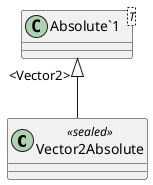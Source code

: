 @startuml
class Vector2Absolute <<sealed>> {
}
class "Absolute`1"<T> {
}
"Absolute`1" "<Vector2>" <|-- Vector2Absolute
@enduml

